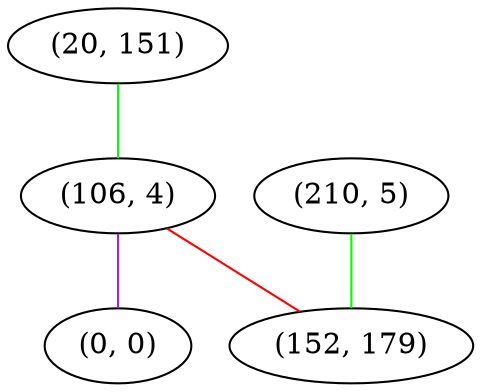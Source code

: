 graph "" {
"(20, 151)";
"(210, 5)";
"(106, 4)";
"(0, 0)";
"(152, 179)";
"(20, 151)" -- "(106, 4)"  [color=green, key=0, weight=2];
"(210, 5)" -- "(152, 179)"  [color=green, key=0, weight=2];
"(106, 4)" -- "(0, 0)"  [color=purple, key=0, weight=4];
"(106, 4)" -- "(152, 179)"  [color=red, key=0, weight=1];
}
